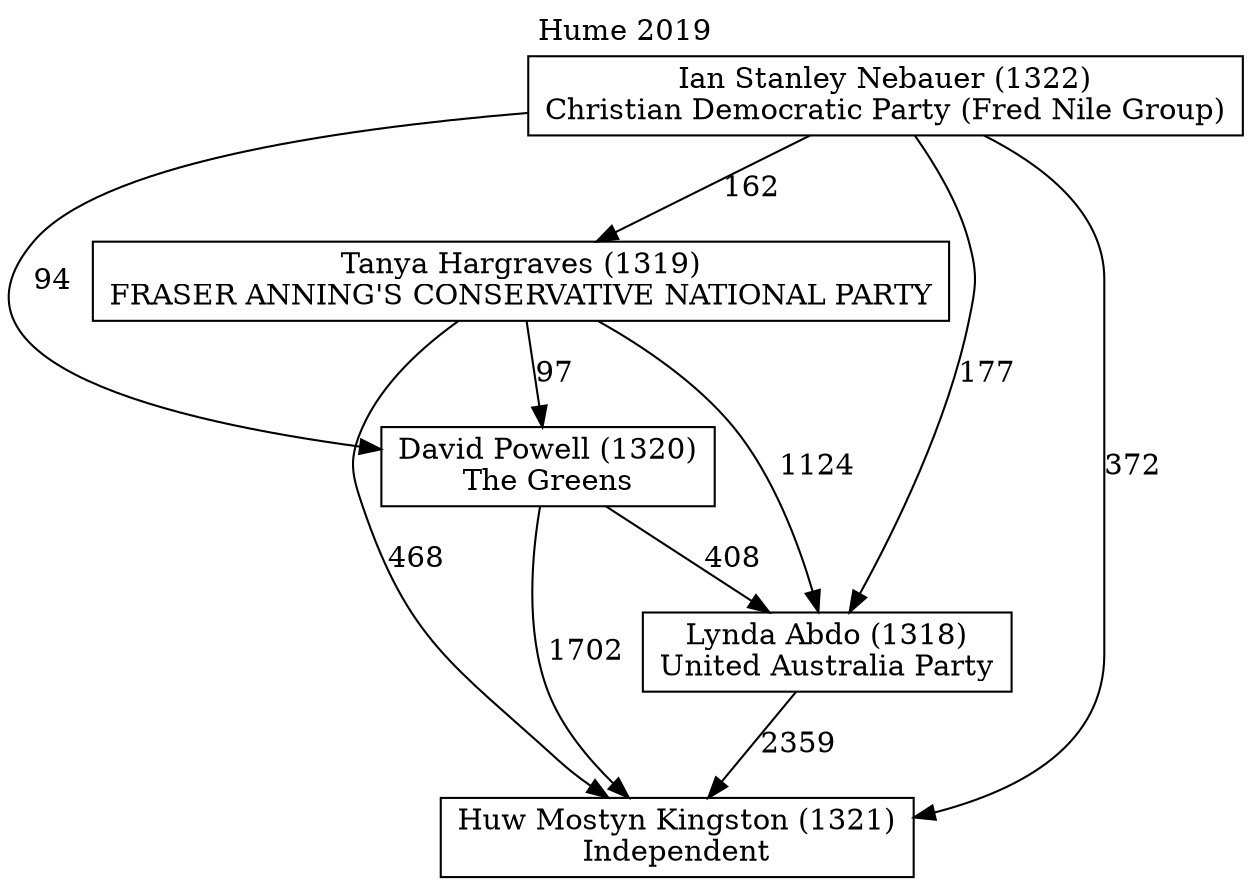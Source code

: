 // House preference flow
digraph "Huw Mostyn Kingston (1321)_Hume_2019" {
	graph [label="Hume 2019" labelloc=t mclimit=10]
	node [shape=box]
	"Huw Mostyn Kingston (1321)" [label="Huw Mostyn Kingston (1321)
Independent"]
	"Lynda Abdo (1318)" [label="Lynda Abdo (1318)
United Australia Party"]
	"David Powell (1320)" [label="David Powell (1320)
The Greens"]
	"Tanya Hargraves (1319)" [label="Tanya Hargraves (1319)
FRASER ANNING'S CONSERVATIVE NATIONAL PARTY"]
	"Ian Stanley Nebauer (1322)" [label="Ian Stanley Nebauer (1322)
Christian Democratic Party (Fred Nile Group)"]
	"Lynda Abdo (1318)" -> "Huw Mostyn Kingston (1321)" [label=2359]
	"David Powell (1320)" -> "Lynda Abdo (1318)" [label=408]
	"Tanya Hargraves (1319)" -> "David Powell (1320)" [label=97]
	"Ian Stanley Nebauer (1322)" -> "Tanya Hargraves (1319)" [label=162]
	"David Powell (1320)" -> "Huw Mostyn Kingston (1321)" [label=1702]
	"Tanya Hargraves (1319)" -> "Huw Mostyn Kingston (1321)" [label=468]
	"Ian Stanley Nebauer (1322)" -> "Huw Mostyn Kingston (1321)" [label=372]
	"Ian Stanley Nebauer (1322)" -> "David Powell (1320)" [label=94]
	"Tanya Hargraves (1319)" -> "Lynda Abdo (1318)" [label=1124]
	"Ian Stanley Nebauer (1322)" -> "Lynda Abdo (1318)" [label=177]
}
